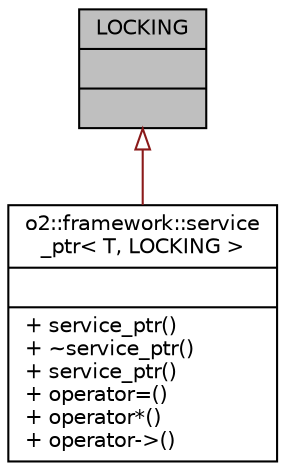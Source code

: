 digraph "LOCKING"
{
 // INTERACTIVE_SVG=YES
  bgcolor="transparent";
  edge [fontname="Helvetica",fontsize="10",labelfontname="Helvetica",labelfontsize="10"];
  node [fontname="Helvetica",fontsize="10",shape=record];
  Node0 [label="{LOCKING\n||}",height=0.2,width=0.4,color="black", fillcolor="grey75", style="filled", fontcolor="black"];
  Node0 -> Node1 [dir="back",color="firebrick4",fontsize="10",style="solid",arrowtail="onormal",fontname="Helvetica"];
  Node1 [label="{o2::framework::service\l_ptr\< T, LOCKING \>\n||+ service_ptr()\l+ ~service_ptr()\l+ service_ptr()\l+ operator=()\l+ operator*()\l+ operator-\>()\l}",height=0.2,width=0.4,color="black",URL="$d6/d73/classo2_1_1framework_1_1service__ptr.html"];
}

